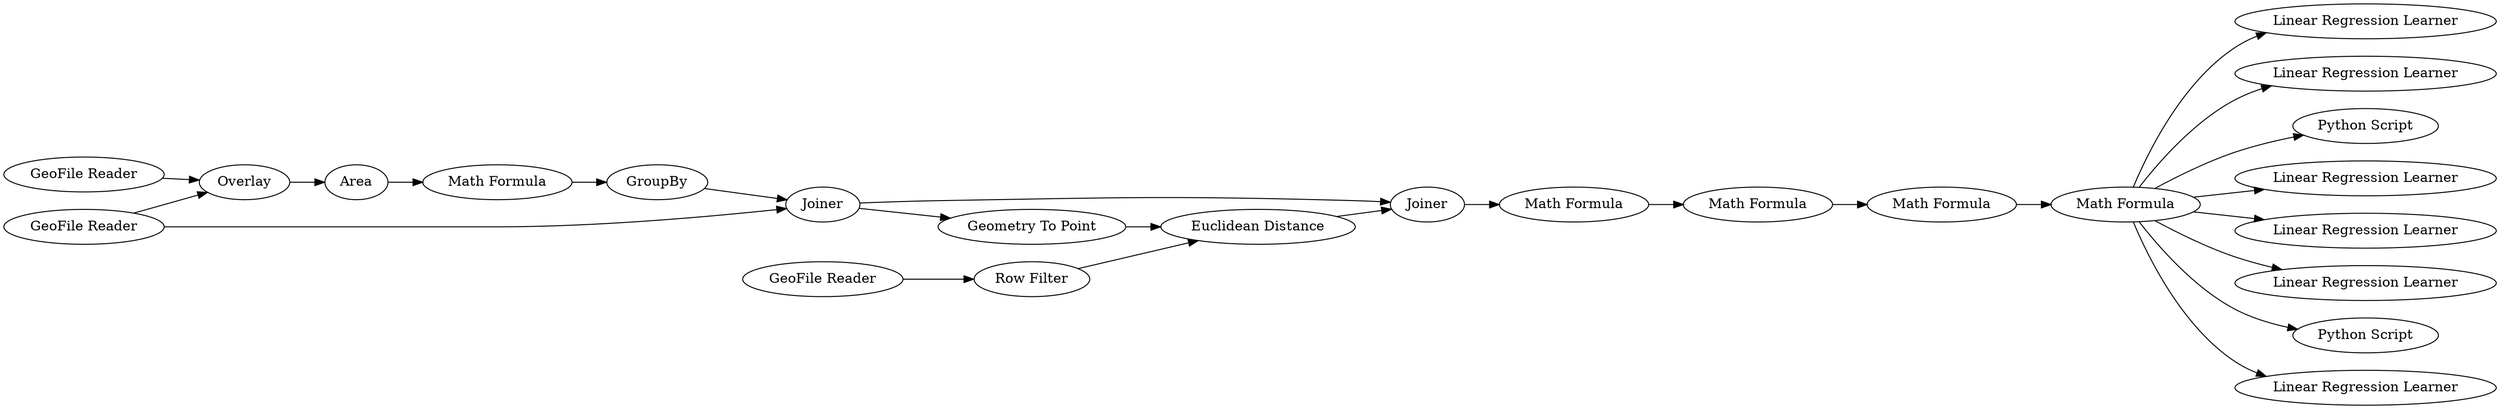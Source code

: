 digraph {
	"6589359135081914526_11" [label="Row Filter"]
	"6589359135081914526_20" [label="Linear Regression Learner"]
	"6589359135081914526_1" [label="GeoFile Reader"]
	"6589359135081914526_13" [label=Joiner]
	"6589359135081914526_21" [label="Linear Regression Learner"]
	"6589359135081914526_15" [label="Math Formula"]
	"6589359135081914526_26" [label="Python Script"]
	"6589359135081914526_18" [label="Math Formula"]
	"6589359135081914526_16" [label="Math Formula"]
	"6589359135081914526_12" [label="Euclidean Distance"]
	"6589359135081914526_7" [label=GroupBy]
	"6589359135081914526_10" [label="GeoFile Reader"]
	"6589359135081914526_23" [label="Linear Regression Learner"]
	"6589359135081914526_4" [label=Overlay]
	"6589359135081914526_2" [label="GeoFile Reader"]
	"6589359135081914526_8" [label=Joiner]
	"6589359135081914526_5" [label=Area]
	"6589359135081914526_9" [label="Geometry To Point"]
	"6589359135081914526_19" [label="Linear Regression Learner"]
	"6589359135081914526_17" [label="Math Formula"]
	"6589359135081914526_22" [label="Linear Regression Learner"]
	"6589359135081914526_6" [label="Math Formula"]
	"6589359135081914526_25" [label="Python Script"]
	"6589359135081914526_24" [label="Linear Regression Learner"]
	"6589359135081914526_16" -> "6589359135081914526_17"
	"6589359135081914526_5" -> "6589359135081914526_6"
	"6589359135081914526_8" -> "6589359135081914526_9"
	"6589359135081914526_18" -> "6589359135081914526_22"
	"6589359135081914526_18" -> "6589359135081914526_20"
	"6589359135081914526_18" -> "6589359135081914526_21"
	"6589359135081914526_11" -> "6589359135081914526_12"
	"6589359135081914526_18" -> "6589359135081914526_19"
	"6589359135081914526_9" -> "6589359135081914526_12"
	"6589359135081914526_17" -> "6589359135081914526_18"
	"6589359135081914526_4" -> "6589359135081914526_5"
	"6589359135081914526_13" -> "6589359135081914526_15"
	"6589359135081914526_2" -> "6589359135081914526_8"
	"6589359135081914526_18" -> "6589359135081914526_25"
	"6589359135081914526_2" -> "6589359135081914526_4"
	"6589359135081914526_18" -> "6589359135081914526_24"
	"6589359135081914526_12" -> "6589359135081914526_13"
	"6589359135081914526_1" -> "6589359135081914526_4"
	"6589359135081914526_6" -> "6589359135081914526_7"
	"6589359135081914526_18" -> "6589359135081914526_26"
	"6589359135081914526_18" -> "6589359135081914526_23"
	"6589359135081914526_8" -> "6589359135081914526_13"
	"6589359135081914526_10" -> "6589359135081914526_11"
	"6589359135081914526_15" -> "6589359135081914526_16"
	"6589359135081914526_7" -> "6589359135081914526_8"
	rankdir=LR
}
